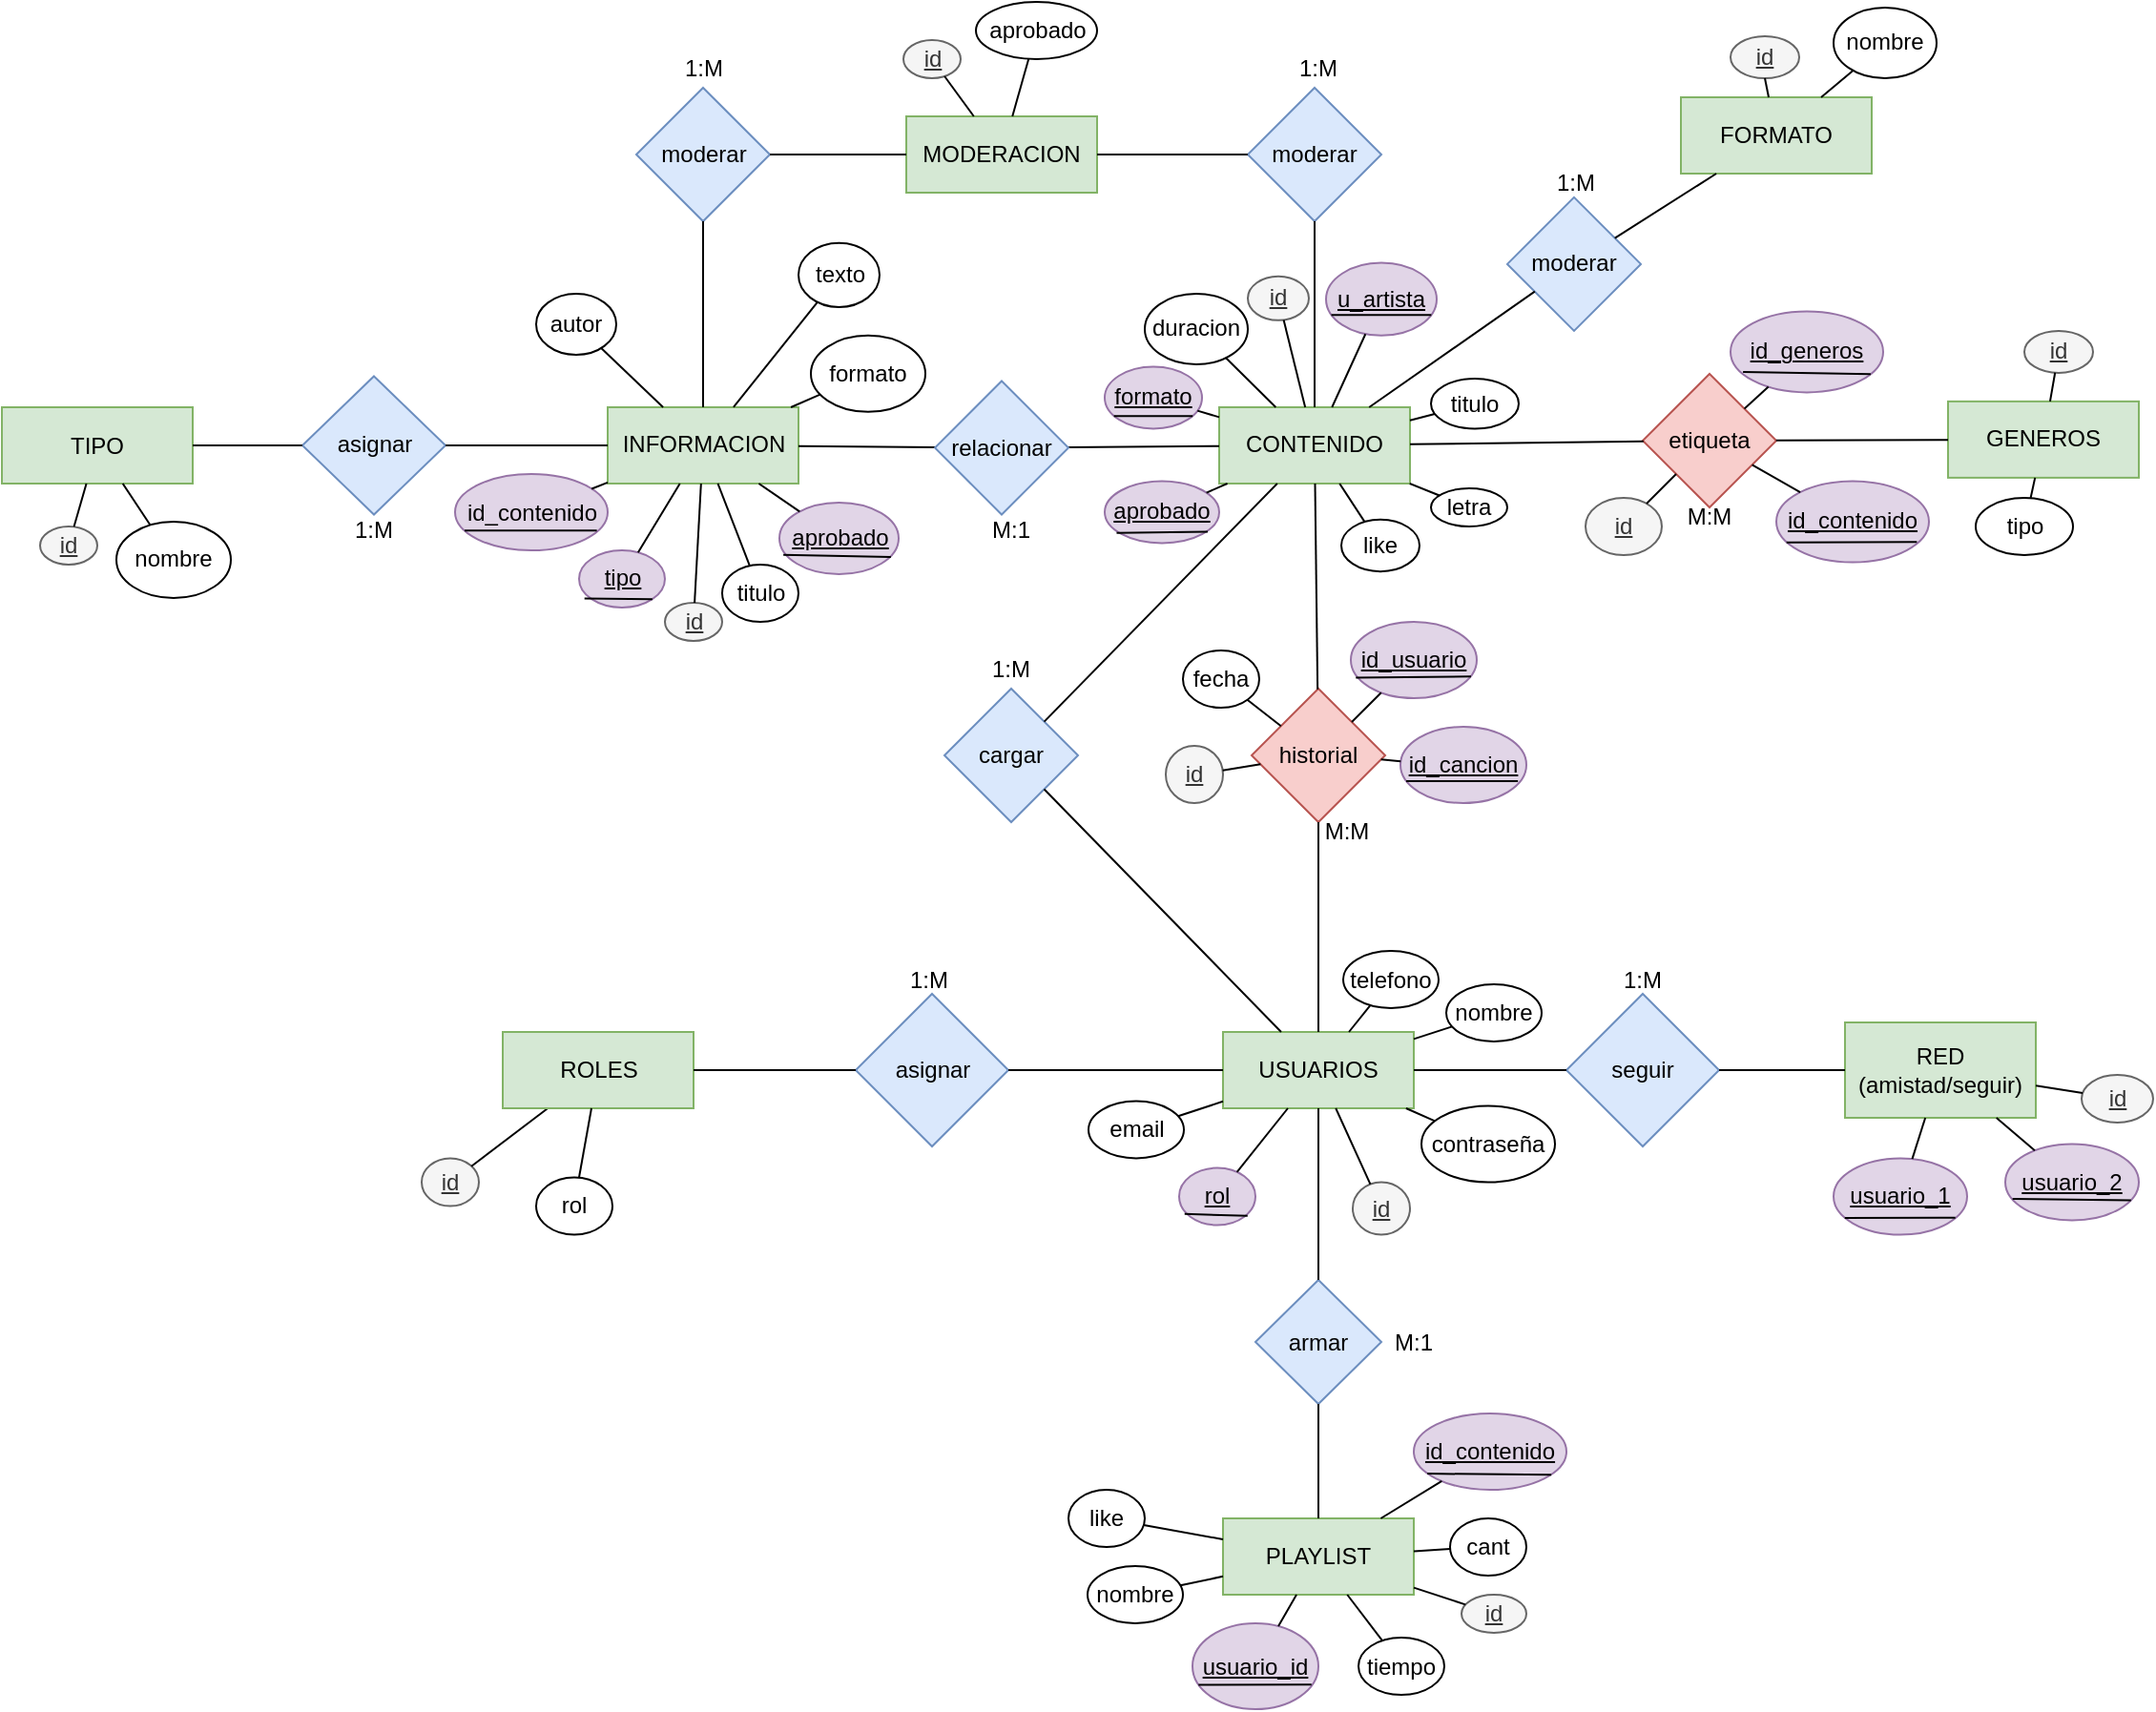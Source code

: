 <mxfile version="24.4.4" type="google">
  <diagram name="Página-1" id="hSJqJVK6OpOvuAeXZhmY">
    <mxGraphModel grid="1" page="1" gridSize="10" guides="1" tooltips="1" connect="1" arrows="1" fold="1" pageScale="1" pageWidth="827" pageHeight="1169" math="0" shadow="0">
      <root>
        <mxCell id="0" />
        <mxCell id="1" parent="0" />
        <mxCell id="9e5UFeLO7dfUDB4W6Dz3-1" value="USUARIOS" style="rounded=0;whiteSpace=wrap;html=1;fillColor=#d5e8d4;strokeColor=#82b366;" vertex="1" parent="1">
          <mxGeometry x="320" y="460" width="100" height="40" as="geometry" />
        </mxCell>
        <mxCell id="9e5UFeLO7dfUDB4W6Dz3-4" value="CONTENIDO" style="rounded=0;whiteSpace=wrap;html=1;fillColor=#d5e8d4;strokeColor=#82b366;" vertex="1" parent="1">
          <mxGeometry x="318" y="132.49" width="100" height="40" as="geometry" />
        </mxCell>
        <mxCell id="9e5UFeLO7dfUDB4W6Dz3-6" value="GENEROS" style="rounded=0;whiteSpace=wrap;html=1;fillColor=#d5e8d4;strokeColor=#82b366;" vertex="1" parent="1">
          <mxGeometry x="700" y="129.44" width="100" height="40" as="geometry" />
        </mxCell>
        <mxCell id="9e5UFeLO7dfUDB4W6Dz3-10" value="PLAYLIST" style="rounded=0;whiteSpace=wrap;html=1;fillColor=#d5e8d4;strokeColor=#82b366;" vertex="1" parent="1">
          <mxGeometry x="320" y="715" width="100" height="40" as="geometry" />
        </mxCell>
        <mxCell id="9e5UFeLO7dfUDB4W6Dz3-12" value="nombre" style="ellipse;whiteSpace=wrap;html=1;" vertex="1" parent="1">
          <mxGeometry x="437" y="435" width="50" height="30" as="geometry" />
        </mxCell>
        <mxCell id="9e5UFeLO7dfUDB4W6Dz3-13" value="&lt;u&gt;id&lt;/u&gt;" style="ellipse;whiteSpace=wrap;html=1;fillColor=#f5f5f5;strokeColor=#666666;fontColor=#333333;" vertex="1" parent="1">
          <mxGeometry x="388" y="538.75" width="30" height="27.5" as="geometry" />
        </mxCell>
        <mxCell id="9e5UFeLO7dfUDB4W6Dz3-14" value="email" style="ellipse;whiteSpace=wrap;html=1;" vertex="1" parent="1">
          <mxGeometry x="249.5" y="496.25" width="50" height="30" as="geometry" />
        </mxCell>
        <mxCell id="9e5UFeLO7dfUDB4W6Dz3-16" value="telefono" style="ellipse;whiteSpace=wrap;html=1;" vertex="1" parent="1">
          <mxGeometry x="383" y="417.5" width="50" height="30" as="geometry" />
        </mxCell>
        <mxCell id="9e5UFeLO7dfUDB4W6Dz3-17" value="RED&lt;div&gt;(amistad/seguir)&lt;/div&gt;" style="rounded=0;whiteSpace=wrap;html=1;fillColor=#d5e8d4;strokeColor=#82b366;" vertex="1" parent="1">
          <mxGeometry x="646" y="455" width="100" height="50" as="geometry" />
        </mxCell>
        <mxCell id="9e5UFeLO7dfUDB4W6Dz3-18" value="&lt;u&gt;usuario_1&lt;/u&gt;" style="ellipse;whiteSpace=wrap;html=1;fillColor=#e1d5e7;strokeColor=#9673a6;" vertex="1" parent="1">
          <mxGeometry x="640" y="526.25" width="70" height="40" as="geometry" />
        </mxCell>
        <mxCell id="9e5UFeLO7dfUDB4W6Dz3-19" value="&lt;u&gt;usuario_2&lt;/u&gt;" style="ellipse;whiteSpace=wrap;html=1;fillColor=#e1d5e7;strokeColor=#9673a6;" vertex="1" parent="1">
          <mxGeometry x="730" y="518.75" width="70" height="40" as="geometry" />
        </mxCell>
        <mxCell id="9e5UFeLO7dfUDB4W6Dz3-20" value="&lt;u&gt;id&lt;/u&gt;" style="ellipse;whiteSpace=wrap;html=1;fillColor=#f5f5f5;strokeColor=#666666;fontColor=#333333;" vertex="1" parent="1">
          <mxGeometry x="770" y="482.5" width="37.5" height="25" as="geometry" />
        </mxCell>
        <mxCell id="9e5UFeLO7dfUDB4W6Dz3-21" value="" style="endArrow=none;html=1;rounded=0;exitX=0.084;exitY=0.782;exitDx=0;exitDy=0;exitPerimeter=0;entryX=0.912;entryY=0.778;entryDx=0;entryDy=0;entryPerimeter=0;" edge="1" parent="1" source="9e5UFeLO7dfUDB4W6Dz3-18" target="9e5UFeLO7dfUDB4W6Dz3-18">
          <mxGeometry width="50" height="50" relative="1" as="geometry">
            <mxPoint x="520" y="505" as="sourcePoint" />
            <mxPoint x="570" y="455" as="targetPoint" />
          </mxGeometry>
        </mxCell>
        <mxCell id="9e5UFeLO7dfUDB4W6Dz3-22" value="" style="endArrow=none;html=1;rounded=0;exitX=0.055;exitY=0.72;exitDx=0;exitDy=0;exitPerimeter=0;entryX=0.941;entryY=0.739;entryDx=0;entryDy=0;entryPerimeter=0;" edge="1" parent="1" source="9e5UFeLO7dfUDB4W6Dz3-19" target="9e5UFeLO7dfUDB4W6Dz3-19">
          <mxGeometry width="50" height="50" relative="1" as="geometry">
            <mxPoint x="644.5" y="589.71" as="sourcePoint" />
            <mxPoint x="705.5" y="589.71" as="targetPoint" />
          </mxGeometry>
        </mxCell>
        <mxCell id="9e5UFeLO7dfUDB4W6Dz3-23" value="contraseña" style="ellipse;whiteSpace=wrap;html=1;" vertex="1" parent="1">
          <mxGeometry x="424" y="498.75" width="70" height="40" as="geometry" />
        </mxCell>
        <mxCell id="9e5UFeLO7dfUDB4W6Dz3-26" value="&lt;u&gt;id&lt;/u&gt;" style="ellipse;whiteSpace=wrap;html=1;fillColor=#f5f5f5;fontColor=#333333;strokeColor=#666666;" vertex="1" parent="1">
          <mxGeometry x="-100" y="526.25" width="30" height="25" as="geometry" />
        </mxCell>
        <mxCell id="9e5UFeLO7dfUDB4W6Dz3-27" value="titulo" style="ellipse;whiteSpace=wrap;html=1;" vertex="1" parent="1">
          <mxGeometry x="429" y="117.49" width="46" height="26.25" as="geometry" />
        </mxCell>
        <mxCell id="9e5UFeLO7dfUDB4W6Dz3-28" value="&lt;u&gt;u_artista&lt;/u&gt;" style="ellipse;whiteSpace=wrap;html=1;fillColor=#e1d5e7;strokeColor=#9673a6;" vertex="1" parent="1">
          <mxGeometry x="374" y="56.81" width="58" height="38.12" as="geometry" />
        </mxCell>
        <mxCell id="9e5UFeLO7dfUDB4W6Dz3-29" value="duracion" style="ellipse;whiteSpace=wrap;html=1;" vertex="1" parent="1">
          <mxGeometry x="279" y="72.99" width="54" height="37.01" as="geometry" />
        </mxCell>
        <mxCell id="9e5UFeLO7dfUDB4W6Dz3-30" value="like" style="ellipse;whiteSpace=wrap;html=1;" vertex="1" parent="1">
          <mxGeometry x="382" y="191.4" width="41" height="27.18" as="geometry" />
        </mxCell>
        <mxCell id="9e5UFeLO7dfUDB4W6Dz3-31" value="" style="endArrow=none;html=1;rounded=0;exitX=0.048;exitY=0.718;exitDx=0;exitDy=0;exitPerimeter=0;entryX=0.951;entryY=0.718;entryDx=0;entryDy=0;entryPerimeter=0;" edge="1" parent="1" source="9e5UFeLO7dfUDB4W6Dz3-28" target="9e5UFeLO7dfUDB4W6Dz3-28">
          <mxGeometry width="50" height="50" relative="1" as="geometry">
            <mxPoint x="334" y="223.74" as="sourcePoint" />
            <mxPoint x="424" y="99.74" as="targetPoint" />
          </mxGeometry>
        </mxCell>
        <mxCell id="9e5UFeLO7dfUDB4W6Dz3-32" value="&lt;u&gt;formato&lt;/u&gt;" style="ellipse;whiteSpace=wrap;html=1;fillColor=#e1d5e7;strokeColor=#9673a6;" vertex="1" parent="1">
          <mxGeometry x="258" y="111.23" width="51" height="32.51" as="geometry" />
        </mxCell>
        <mxCell id="9e5UFeLO7dfUDB4W6Dz3-35" value="tipo" style="ellipse;whiteSpace=wrap;html=1;" vertex="1" parent="1">
          <mxGeometry x="714.5" y="180" width="51" height="30" as="geometry" />
        </mxCell>
        <mxCell id="9e5UFeLO7dfUDB4W6Dz3-36" value="nombre" style="ellipse;whiteSpace=wrap;html=1;" vertex="1" parent="1">
          <mxGeometry x="249" y="740" width="50" height="30" as="geometry" />
        </mxCell>
        <mxCell id="9e5UFeLO7dfUDB4W6Dz3-37" value="&lt;u&gt;usuario_id&lt;/u&gt;" style="ellipse;whiteSpace=wrap;html=1;fillColor=#e1d5e7;strokeColor=#9673a6;" vertex="1" parent="1">
          <mxGeometry x="304" y="770" width="66" height="45" as="geometry" />
        </mxCell>
        <mxCell id="9e5UFeLO7dfUDB4W6Dz3-38" value="cant" style="ellipse;whiteSpace=wrap;html=1;" vertex="1" parent="1">
          <mxGeometry x="439" y="715" width="40" height="30" as="geometry" />
        </mxCell>
        <mxCell id="9e5UFeLO7dfUDB4W6Dz3-39" value="tiempo" style="ellipse;whiteSpace=wrap;html=1;" vertex="1" parent="1">
          <mxGeometry x="391" y="777.5" width="45" height="30" as="geometry" />
        </mxCell>
        <mxCell id="9e5UFeLO7dfUDB4W6Dz3-41" value="" style="endArrow=none;html=1;rounded=0;entryX=0.048;entryY=0.717;entryDx=0;entryDy=0;entryPerimeter=0;exitX=0.945;exitY=0.713;exitDx=0;exitDy=0;exitPerimeter=0;" edge="1" parent="1" source="9e5UFeLO7dfUDB4W6Dz3-37" target="9e5UFeLO7dfUDB4W6Dz3-37">
          <mxGeometry width="50" height="50" relative="1" as="geometry">
            <mxPoint x="262" y="750" as="sourcePoint" />
            <mxPoint x="312" y="700" as="targetPoint" />
          </mxGeometry>
        </mxCell>
        <mxCell id="9e5UFeLO7dfUDB4W6Dz3-43" value="letra" style="ellipse;whiteSpace=wrap;html=1;" vertex="1" parent="1">
          <mxGeometry x="429" y="174.99" width="40" height="20" as="geometry" />
        </mxCell>
        <mxCell id="9e5UFeLO7dfUDB4W6Dz3-44" value="INFORMACION" style="rounded=0;whiteSpace=wrap;html=1;fillColor=#d5e8d4;strokeColor=#82b366;" vertex="1" parent="1">
          <mxGeometry x="-2.5" y="132.49" width="100" height="40" as="geometry" />
        </mxCell>
        <mxCell id="9e5UFeLO7dfUDB4W6Dz3-45" value="&lt;u&gt;tipo&lt;/u&gt;" style="ellipse;whiteSpace=wrap;html=1;fillColor=#e1d5e7;strokeColor=#9673a6;" vertex="1" parent="1">
          <mxGeometry x="-17.5" y="207.49" width="45" height="30" as="geometry" />
        </mxCell>
        <mxCell id="9e5UFeLO7dfUDB4W6Dz3-46" value="&lt;u&gt;id&lt;/u&gt;" style="ellipse;whiteSpace=wrap;html=1;fillColor=#f5f5f5;strokeColor=#666666;fontColor=#333333;" vertex="1" parent="1">
          <mxGeometry x="27.5" y="235" width="30" height="20" as="geometry" />
        </mxCell>
        <mxCell id="9e5UFeLO7dfUDB4W6Dz3-47" value="titulo" style="ellipse;whiteSpace=wrap;html=1;" vertex="1" parent="1">
          <mxGeometry x="57.5" y="215" width="40" height="30" as="geometry" />
        </mxCell>
        <mxCell id="9e5UFeLO7dfUDB4W6Dz3-48" value="&lt;u&gt;id&lt;/u&gt;" style="ellipse;whiteSpace=wrap;html=1;fillColor=#f5f5f5;strokeColor=#666666;fontColor=#333333;" vertex="1" parent="1">
          <mxGeometry x="445" y="755" width="34" height="20" as="geometry" />
        </mxCell>
        <mxCell id="9e5UFeLO7dfUDB4W6Dz3-51" value="seguir" style="rhombus;whiteSpace=wrap;html=1;fillColor=#dae8fc;strokeColor=#6c8ebf;" vertex="1" parent="1">
          <mxGeometry x="500" y="440" width="80" height="80" as="geometry" />
        </mxCell>
        <mxCell id="KXitPNdeSQq8kKih_BAc-2" value="historial" style="rhombus;whiteSpace=wrap;html=1;fillColor=#f8cecc;strokeColor=#b85450;" vertex="1" parent="1">
          <mxGeometry x="335" y="280" width="70" height="70" as="geometry" />
        </mxCell>
        <mxCell id="KXitPNdeSQq8kKih_BAc-7" value="" style="endArrow=none;html=1;rounded=0;" edge="1" parent="1" source="9e5UFeLO7dfUDB4W6Dz3-1" target="KXitPNdeSQq8kKih_BAc-2">
          <mxGeometry width="50" height="50" relative="1" as="geometry">
            <mxPoint x="160" y="380" as="sourcePoint" />
            <mxPoint x="210" y="330" as="targetPoint" />
          </mxGeometry>
        </mxCell>
        <mxCell id="KXitPNdeSQq8kKih_BAc-8" value="" style="endArrow=none;html=1;rounded=0;" edge="1" parent="1" source="KXitPNdeSQq8kKih_BAc-2" target="9e5UFeLO7dfUDB4W6Dz3-4">
          <mxGeometry width="50" height="50" relative="1" as="geometry">
            <mxPoint x="100" y="350" as="sourcePoint" />
            <mxPoint x="150" y="300" as="targetPoint" />
          </mxGeometry>
        </mxCell>
        <mxCell id="KXitPNdeSQq8kKih_BAc-9" value="" style="endArrow=none;html=1;rounded=0;" edge="1" parent="1" source="9e5UFeLO7dfUDB4W6Dz3-1" target="9e5UFeLO7dfUDB4W6Dz3-51">
          <mxGeometry width="50" height="50" relative="1" as="geometry">
            <mxPoint x="490" y="590" as="sourcePoint" />
            <mxPoint x="540" y="540" as="targetPoint" />
          </mxGeometry>
        </mxCell>
        <mxCell id="KXitPNdeSQq8kKih_BAc-11" value="" style="endArrow=none;html=1;rounded=0;" edge="1" parent="1" source="9e5UFeLO7dfUDB4W6Dz3-51" target="9e5UFeLO7dfUDB4W6Dz3-17">
          <mxGeometry width="50" height="50" relative="1" as="geometry">
            <mxPoint x="440" y="620" as="sourcePoint" />
            <mxPoint x="490" y="570" as="targetPoint" />
          </mxGeometry>
        </mxCell>
        <mxCell id="KXitPNdeSQq8kKih_BAc-12" value="&lt;u&gt;id&lt;/u&gt;" style="ellipse;whiteSpace=wrap;html=1;fillColor=#f5f5f5;fontColor=#333333;strokeColor=#666666;" vertex="1" parent="1">
          <mxGeometry x="290" y="310" width="30" height="30" as="geometry" />
        </mxCell>
        <mxCell id="KXitPNdeSQq8kKih_BAc-13" value="fecha" style="ellipse;whiteSpace=wrap;html=1;" vertex="1" parent="1">
          <mxGeometry x="299" y="260" width="40" height="30" as="geometry" />
        </mxCell>
        <mxCell id="KXitPNdeSQq8kKih_BAc-14" value="&lt;u&gt;id_usuario&lt;/u&gt;" style="ellipse;whiteSpace=wrap;html=1;fillColor=#e1d5e7;strokeColor=#9673a6;" vertex="1" parent="1">
          <mxGeometry x="387" y="245" width="66" height="40" as="geometry" />
        </mxCell>
        <mxCell id="KXitPNdeSQq8kKih_BAc-15" value="&lt;u&gt;id_cancion&lt;/u&gt;" style="ellipse;whiteSpace=wrap;html=1;fillColor=#e1d5e7;strokeColor=#9673a6;" vertex="1" parent="1">
          <mxGeometry x="413" y="300" width="66" height="40" as="geometry" />
        </mxCell>
        <mxCell id="KXitPNdeSQq8kKih_BAc-16" value="M:M" style="text;html=1;align=center;verticalAlign=middle;whiteSpace=wrap;rounded=0;" vertex="1" parent="1">
          <mxGeometry x="370" y="350" width="30" height="10" as="geometry" />
        </mxCell>
        <mxCell id="KXitPNdeSQq8kKih_BAc-18" value="1:M" style="text;html=1;align=center;verticalAlign=middle;whiteSpace=wrap;rounded=0;" vertex="1" parent="1">
          <mxGeometry x="510" y="417.5" width="60" height="30" as="geometry" />
        </mxCell>
        <mxCell id="KXitPNdeSQq8kKih_BAc-19" value="" style="endArrow=none;html=1;rounded=0;exitX=0.046;exitY=0.712;exitDx=0;exitDy=0;exitPerimeter=0;entryX=0.933;entryY=0.712;entryDx=0;entryDy=0;entryPerimeter=0;" edge="1" parent="1" source="KXitPNdeSQq8kKih_BAc-15" target="KXitPNdeSQq8kKih_BAc-15">
          <mxGeometry width="50" height="50" relative="1" as="geometry">
            <mxPoint x="540" y="400" as="sourcePoint" />
            <mxPoint x="590" y="350" as="targetPoint" />
          </mxGeometry>
        </mxCell>
        <mxCell id="KXitPNdeSQq8kKih_BAc-20" value="" style="endArrow=none;html=1;rounded=0;exitX=0.04;exitY=0.73;exitDx=0;exitDy=0;exitPerimeter=0;entryX=0.954;entryY=0.717;entryDx=0;entryDy=0;entryPerimeter=0;" edge="1" parent="1" source="KXitPNdeSQq8kKih_BAc-14" target="KXitPNdeSQq8kKih_BAc-14">
          <mxGeometry width="50" height="50" relative="1" as="geometry">
            <mxPoint x="500" y="340" as="sourcePoint" />
            <mxPoint x="550" y="290" as="targetPoint" />
          </mxGeometry>
        </mxCell>
        <mxCell id="KXitPNdeSQq8kKih_BAc-21" value="cargar" style="rhombus;whiteSpace=wrap;html=1;fillColor=#dae8fc;strokeColor=#6c8ebf;" vertex="1" parent="1">
          <mxGeometry x="174" y="280" width="70" height="70" as="geometry" />
        </mxCell>
        <mxCell id="KXitPNdeSQq8kKih_BAc-22" value="" style="endArrow=none;html=1;rounded=0;" edge="1" parent="1" source="KXitPNdeSQq8kKih_BAc-21" target="9e5UFeLO7dfUDB4W6Dz3-4">
          <mxGeometry width="50" height="50" relative="1" as="geometry">
            <mxPoint x="140" y="310" as="sourcePoint" />
            <mxPoint x="190" y="260" as="targetPoint" />
          </mxGeometry>
        </mxCell>
        <mxCell id="KXitPNdeSQq8kKih_BAc-23" value="" style="endArrow=none;html=1;rounded=0;" edge="1" parent="1" source="9e5UFeLO7dfUDB4W6Dz3-1" target="KXitPNdeSQq8kKih_BAc-21">
          <mxGeometry width="50" height="50" relative="1" as="geometry">
            <mxPoint x="190" y="450" as="sourcePoint" />
            <mxPoint x="240" y="400" as="targetPoint" />
          </mxGeometry>
        </mxCell>
        <mxCell id="KXitPNdeSQq8kKih_BAc-25" value="1:M" style="text;html=1;align=center;verticalAlign=middle;whiteSpace=wrap;rounded=0;" vertex="1" parent="1">
          <mxGeometry x="179" y="255" width="60" height="30" as="geometry" />
        </mxCell>
        <mxCell id="KXitPNdeSQq8kKih_BAc-26" value="armar" style="rhombus;whiteSpace=wrap;html=1;fillColor=#dae8fc;strokeColor=#6c8ebf;" vertex="1" parent="1">
          <mxGeometry x="337" y="590" width="66" height="65" as="geometry" />
        </mxCell>
        <mxCell id="KXitPNdeSQq8kKih_BAc-27" value="" style="endArrow=none;html=1;rounded=0;" edge="1" parent="1" source="KXitPNdeSQq8kKih_BAc-26" target="9e5UFeLO7dfUDB4W6Dz3-1">
          <mxGeometry width="50" height="50" relative="1" as="geometry">
            <mxPoint x="250" y="640" as="sourcePoint" />
            <mxPoint x="300" y="590" as="targetPoint" />
          </mxGeometry>
        </mxCell>
        <mxCell id="KXitPNdeSQq8kKih_BAc-28" value="" style="endArrow=none;html=1;rounded=0;" edge="1" parent="1" source="9e5UFeLO7dfUDB4W6Dz3-10" target="KXitPNdeSQq8kKih_BAc-26">
          <mxGeometry width="50" height="50" relative="1" as="geometry">
            <mxPoint x="510" y="710" as="sourcePoint" />
            <mxPoint x="560" y="660" as="targetPoint" />
          </mxGeometry>
        </mxCell>
        <mxCell id="KXitPNdeSQq8kKih_BAc-30" value="" style="endArrow=none;html=1;rounded=0;" edge="1" parent="1" target="9e5UFeLO7dfUDB4W6Dz3-44" source="KXitPNdeSQq8kKih_BAc-39">
          <mxGeometry width="50" height="50" relative="1" as="geometry">
            <mxPoint x="130" y="170" as="sourcePoint" />
            <mxPoint x="60" y="214.99" as="targetPoint" />
          </mxGeometry>
        </mxCell>
        <mxCell id="KXitPNdeSQq8kKih_BAc-31" value="" style="endArrow=none;html=1;rounded=0;" edge="1" parent="1" source="9e5UFeLO7dfUDB4W6Dz3-4" target="KXitPNdeSQq8kKih_BAc-39">
          <mxGeometry width="50" height="50" relative="1" as="geometry">
            <mxPoint x="60" y="284.99" as="sourcePoint" />
            <mxPoint x="250" y="180" as="targetPoint" />
          </mxGeometry>
        </mxCell>
        <mxCell id="KXitPNdeSQq8kKih_BAc-32" value="autor" style="ellipse;whiteSpace=wrap;html=1;" vertex="1" parent="1">
          <mxGeometry x="-40" y="72.99" width="42" height="32" as="geometry" />
        </mxCell>
        <mxCell id="KXitPNdeSQq8kKih_BAc-34" value="M:1" style="text;html=1;align=center;verticalAlign=middle;whiteSpace=wrap;rounded=0;" vertex="1" parent="1">
          <mxGeometry x="189" y="187.49" width="40" height="20" as="geometry" />
        </mxCell>
        <mxCell id="KXitPNdeSQq8kKih_BAc-36" value="&lt;u&gt;id&lt;/u&gt;" style="ellipse;whiteSpace=wrap;html=1;fillColor=#f5f5f5;strokeColor=#666666;fontColor=#333333;" vertex="1" parent="1">
          <mxGeometry x="740" y="92.44" width="36" height="22" as="geometry" />
        </mxCell>
        <mxCell id="KXitPNdeSQq8kKih_BAc-39" value="relacionar" style="rhombus;whiteSpace=wrap;html=1;fillColor=#dae8fc;strokeColor=#6c8ebf;" vertex="1" parent="1">
          <mxGeometry x="169" y="118.75" width="70" height="70" as="geometry" />
        </mxCell>
        <mxCell id="KXitPNdeSQq8kKih_BAc-40" value="etiqueta" style="rhombus;whiteSpace=wrap;html=1;fillColor=#f8cecc;strokeColor=#b85450;" vertex="1" parent="1">
          <mxGeometry x="540" y="115" width="70" height="70" as="geometry" />
        </mxCell>
        <mxCell id="KXitPNdeSQq8kKih_BAc-41" value="" style="endArrow=none;html=1;rounded=0;" edge="1" parent="1" source="KXitPNdeSQq8kKih_BAc-40" target="9e5UFeLO7dfUDB4W6Dz3-4">
          <mxGeometry width="50" height="50" relative="1" as="geometry">
            <mxPoint x="400" y="154.99" as="sourcePoint" />
            <mxPoint x="460" y="94.99" as="targetPoint" />
          </mxGeometry>
        </mxCell>
        <mxCell id="KXitPNdeSQq8kKih_BAc-42" value="" style="endArrow=none;html=1;rounded=0;" edge="1" parent="1" source="KXitPNdeSQq8kKih_BAc-40" target="9e5UFeLO7dfUDB4W6Dz3-6">
          <mxGeometry width="50" height="50" relative="1" as="geometry">
            <mxPoint x="630" y="292.5" as="sourcePoint" />
            <mxPoint x="680" y="242.5" as="targetPoint" />
          </mxGeometry>
        </mxCell>
        <mxCell id="KXitPNdeSQq8kKih_BAc-43" value="M:M" style="text;html=1;align=center;verticalAlign=middle;whiteSpace=wrap;rounded=0;" vertex="1" parent="1">
          <mxGeometry x="550" y="180" width="50" height="20" as="geometry" />
        </mxCell>
        <mxCell id="KXitPNdeSQq8kKih_BAc-44" value="&lt;u&gt;id&lt;/u&gt;" style="ellipse;whiteSpace=wrap;html=1;fillColor=#f5f5f5;strokeColor=#666666;fontColor=#333333;" vertex="1" parent="1">
          <mxGeometry x="510" y="180" width="40" height="30" as="geometry" />
        </mxCell>
        <mxCell id="KXitPNdeSQq8kKih_BAc-45" value="&lt;u&gt;id&lt;/u&gt;" style="ellipse;whiteSpace=wrap;html=1;fillColor=#f5f5f5;strokeColor=#666666;fontColor=#333333;" vertex="1" parent="1">
          <mxGeometry x="333" y="63.86" width="32" height="23.07" as="geometry" />
        </mxCell>
        <mxCell id="KXitPNdeSQq8kKih_BAc-46" value="&lt;u&gt;id_contenido&lt;/u&gt;" style="ellipse;whiteSpace=wrap;html=1;fillColor=#e1d5e7;strokeColor=#9673a6;" vertex="1" parent="1">
          <mxGeometry x="610" y="171.24" width="80" height="42.5" as="geometry" />
        </mxCell>
        <mxCell id="KXitPNdeSQq8kKih_BAc-47" value="&lt;u&gt;id_generos&lt;/u&gt;" style="ellipse;whiteSpace=wrap;html=1;fillColor=#e1d5e7;strokeColor=#9673a6;" vertex="1" parent="1">
          <mxGeometry x="586" y="82.19" width="80" height="42.5" as="geometry" />
        </mxCell>
        <mxCell id="KXitPNdeSQq8kKih_BAc-50" value="M:1" style="text;html=1;align=center;verticalAlign=middle;whiteSpace=wrap;rounded=0;" vertex="1" parent="1">
          <mxGeometry x="395" y="612.5" width="50" height="20" as="geometry" />
        </mxCell>
        <mxCell id="KXitPNdeSQq8kKih_BAc-51" value="like" style="ellipse;whiteSpace=wrap;html=1;" vertex="1" parent="1">
          <mxGeometry x="239" y="700" width="40" height="30" as="geometry" />
        </mxCell>
        <mxCell id="KXitPNdeSQq8kKih_BAc-52" value="" style="endArrow=none;html=1;rounded=0;exitX=0.067;exitY=0.757;exitDx=0;exitDy=0;exitPerimeter=0;entryX=0.921;entryY=0.75;entryDx=0;entryDy=0;entryPerimeter=0;" edge="1" parent="1" source="KXitPNdeSQq8kKih_BAc-46" target="KXitPNdeSQq8kKih_BAc-46">
          <mxGeometry width="50" height="50" relative="1" as="geometry">
            <mxPoint x="620" y="317.51" as="sourcePoint" />
            <mxPoint x="670" y="267.51" as="targetPoint" />
          </mxGeometry>
        </mxCell>
        <mxCell id="KXitPNdeSQq8kKih_BAc-53" value="" style="endArrow=none;html=1;rounded=0;" edge="1" parent="1" source="9e5UFeLO7dfUDB4W6Dz3-1" target="9e5UFeLO7dfUDB4W6Dz3-12">
          <mxGeometry width="50" height="50" relative="1" as="geometry">
            <mxPoint x="219" y="602.5" as="sourcePoint" />
            <mxPoint x="269" y="552.5" as="targetPoint" />
          </mxGeometry>
        </mxCell>
        <mxCell id="KXitPNdeSQq8kKih_BAc-54" value="" style="endArrow=none;html=1;rounded=0;" edge="1" parent="1" source="9e5UFeLO7dfUDB4W6Dz3-16" target="9e5UFeLO7dfUDB4W6Dz3-1">
          <mxGeometry width="50" height="50" relative="1" as="geometry">
            <mxPoint x="229" y="612.5" as="sourcePoint" />
            <mxPoint x="279" y="562.5" as="targetPoint" />
          </mxGeometry>
        </mxCell>
        <mxCell id="KXitPNdeSQq8kKih_BAc-55" value="" style="endArrow=none;html=1;rounded=0;" edge="1" parent="1" source="9e5UFeLO7dfUDB4W6Dz3-36" target="9e5UFeLO7dfUDB4W6Dz3-10">
          <mxGeometry width="50" height="50" relative="1" as="geometry">
            <mxPoint x="174" y="827.5" as="sourcePoint" />
            <mxPoint x="224" y="777.5" as="targetPoint" />
          </mxGeometry>
        </mxCell>
        <mxCell id="KXitPNdeSQq8kKih_BAc-56" value="" style="endArrow=none;html=1;rounded=0;" edge="1" parent="1" source="9e5UFeLO7dfUDB4W6Dz3-10" target="KXitPNdeSQq8kKih_BAc-51">
          <mxGeometry width="50" height="50" relative="1" as="geometry">
            <mxPoint x="194" y="850" as="sourcePoint" />
            <mxPoint x="244" y="800" as="targetPoint" />
          </mxGeometry>
        </mxCell>
        <mxCell id="KXitPNdeSQq8kKih_BAc-57" value="" style="endArrow=none;html=1;rounded=0;" edge="1" parent="1" source="9e5UFeLO7dfUDB4W6Dz3-38" target="9e5UFeLO7dfUDB4W6Dz3-10">
          <mxGeometry width="50" height="50" relative="1" as="geometry">
            <mxPoint x="144" y="805" as="sourcePoint" />
            <mxPoint x="350" y="740" as="targetPoint" />
          </mxGeometry>
        </mxCell>
        <mxCell id="KXitPNdeSQq8kKih_BAc-58" value="" style="endArrow=none;html=1;rounded=0;" edge="1" parent="1" source="9e5UFeLO7dfUDB4W6Dz3-48" target="9e5UFeLO7dfUDB4W6Dz3-10">
          <mxGeometry width="50" height="50" relative="1" as="geometry">
            <mxPoint x="119" y="805" as="sourcePoint" />
            <mxPoint x="169" y="755" as="targetPoint" />
          </mxGeometry>
        </mxCell>
        <mxCell id="KXitPNdeSQq8kKih_BAc-59" value="" style="endArrow=none;html=1;rounded=0;" edge="1" parent="1" source="9e5UFeLO7dfUDB4W6Dz3-39" target="9e5UFeLO7dfUDB4W6Dz3-10">
          <mxGeometry width="50" height="50" relative="1" as="geometry">
            <mxPoint x="194" y="840" as="sourcePoint" />
            <mxPoint x="244" y="790" as="targetPoint" />
          </mxGeometry>
        </mxCell>
        <mxCell id="KXitPNdeSQq8kKih_BAc-60" value="" style="endArrow=none;html=1;rounded=0;" edge="1" parent="1" source="9e5UFeLO7dfUDB4W6Dz3-37" target="9e5UFeLO7dfUDB4W6Dz3-10">
          <mxGeometry width="50" height="50" relative="1" as="geometry">
            <mxPoint x="174" y="827.5" as="sourcePoint" />
            <mxPoint x="224" y="777.5" as="targetPoint" />
          </mxGeometry>
        </mxCell>
        <mxCell id="KXitPNdeSQq8kKih_BAc-61" value="" style="endArrow=none;html=1;rounded=0;" edge="1" parent="1" source="9e5UFeLO7dfUDB4W6Dz3-1" target="9e5UFeLO7dfUDB4W6Dz3-14">
          <mxGeometry width="50" height="50" relative="1" as="geometry">
            <mxPoint x="202" y="592.5" as="sourcePoint" />
            <mxPoint x="252" y="542.5" as="targetPoint" />
          </mxGeometry>
        </mxCell>
        <mxCell id="KXitPNdeSQq8kKih_BAc-62" value="" style="endArrow=none;html=1;rounded=0;" edge="1" parent="1" source="9e5UFeLO7dfUDB4W6Dz3-23" target="9e5UFeLO7dfUDB4W6Dz3-1">
          <mxGeometry width="50" height="50" relative="1" as="geometry">
            <mxPoint x="445" y="608.75" as="sourcePoint" />
            <mxPoint x="495" y="558.75" as="targetPoint" />
          </mxGeometry>
        </mxCell>
        <mxCell id="KXitPNdeSQq8kKih_BAc-63" value="" style="endArrow=none;html=1;rounded=0;" edge="1" parent="1" source="9e5UFeLO7dfUDB4W6Dz3-1" target="9e5UFeLO7dfUDB4W6Dz3-13">
          <mxGeometry width="50" height="50" relative="1" as="geometry">
            <mxPoint x="212" y="602.5" as="sourcePoint" />
            <mxPoint x="262" y="552.5" as="targetPoint" />
          </mxGeometry>
        </mxCell>
        <mxCell id="KXitPNdeSQq8kKih_BAc-64" value="" style="endArrow=none;html=1;rounded=0;" edge="1" parent="1" source="9e5UFeLO7dfUDB4W6Dz3-26" target="EkT5r_De4STYr8ik1eJg-1">
          <mxGeometry width="50" height="50" relative="1" as="geometry">
            <mxPoint x="222" y="612.5" as="sourcePoint" />
            <mxPoint x="272" y="562.5" as="targetPoint" />
          </mxGeometry>
        </mxCell>
        <mxCell id="KXitPNdeSQq8kKih_BAc-65" value="" style="endArrow=none;html=1;rounded=0;" edge="1" parent="1" source="KXitPNdeSQq8kKih_BAc-15" target="KXitPNdeSQq8kKih_BAc-2">
          <mxGeometry width="50" height="50" relative="1" as="geometry">
            <mxPoint x="445" y="400" as="sourcePoint" />
            <mxPoint x="495" y="350" as="targetPoint" />
          </mxGeometry>
        </mxCell>
        <mxCell id="KXitPNdeSQq8kKih_BAc-66" value="" style="endArrow=none;html=1;rounded=0;" edge="1" parent="1" source="KXitPNdeSQq8kKih_BAc-12" target="KXitPNdeSQq8kKih_BAc-2">
          <mxGeometry width="50" height="50" relative="1" as="geometry">
            <mxPoint x="314.776" y="350.003" as="sourcePoint" />
            <mxPoint x="500" y="382.42" as="targetPoint" />
          </mxGeometry>
        </mxCell>
        <mxCell id="KXitPNdeSQq8kKih_BAc-67" value="" style="endArrow=none;html=1;rounded=0;" edge="1" parent="1" source="KXitPNdeSQq8kKih_BAc-14" target="KXitPNdeSQq8kKih_BAc-2">
          <mxGeometry width="50" height="50" relative="1" as="geometry">
            <mxPoint x="455" y="410" as="sourcePoint" />
            <mxPoint x="505" y="360" as="targetPoint" />
          </mxGeometry>
        </mxCell>
        <mxCell id="KXitPNdeSQq8kKih_BAc-68" value="" style="endArrow=none;html=1;rounded=0;" edge="1" parent="1" source="KXitPNdeSQq8kKih_BAc-13" target="KXitPNdeSQq8kKih_BAc-2">
          <mxGeometry width="50" height="50" relative="1" as="geometry">
            <mxPoint x="465" y="420" as="sourcePoint" />
            <mxPoint x="515" y="370" as="targetPoint" />
          </mxGeometry>
        </mxCell>
        <mxCell id="KXitPNdeSQq8kKih_BAc-69" value="" style="endArrow=none;html=1;rounded=0;" edge="1" parent="1" source="9e5UFeLO7dfUDB4W6Dz3-6" target="9e5UFeLO7dfUDB4W6Dz3-35">
          <mxGeometry width="50" height="50" relative="1" as="geometry">
            <mxPoint x="670" y="307.51" as="sourcePoint" />
            <mxPoint x="720" y="257.51" as="targetPoint" />
          </mxGeometry>
        </mxCell>
        <mxCell id="KXitPNdeSQq8kKih_BAc-70" value="" style="endArrow=none;html=1;rounded=0;" edge="1" parent="1" source="9e5UFeLO7dfUDB4W6Dz3-6" target="KXitPNdeSQq8kKih_BAc-36">
          <mxGeometry width="50" height="50" relative="1" as="geometry">
            <mxPoint x="710" y="317.51" as="sourcePoint" />
            <mxPoint x="760" y="267.51" as="targetPoint" />
          </mxGeometry>
        </mxCell>
        <mxCell id="KXitPNdeSQq8kKih_BAc-71" value="" style="endArrow=none;html=1;rounded=0;" edge="1" parent="1" source="KXitPNdeSQq8kKih_BAc-46" target="KXitPNdeSQq8kKih_BAc-40">
          <mxGeometry width="50" height="50" relative="1" as="geometry">
            <mxPoint x="600" y="327.51" as="sourcePoint" />
            <mxPoint x="650" y="277.51" as="targetPoint" />
          </mxGeometry>
        </mxCell>
        <mxCell id="KXitPNdeSQq8kKih_BAc-72" value="" style="endArrow=none;html=1;rounded=0;" edge="1" parent="1" source="KXitPNdeSQq8kKih_BAc-40" target="KXitPNdeSQq8kKih_BAc-47">
          <mxGeometry width="50" height="50" relative="1" as="geometry">
            <mxPoint x="630" y="287.51" as="sourcePoint" />
            <mxPoint x="680" y="237.51" as="targetPoint" />
          </mxGeometry>
        </mxCell>
        <mxCell id="KXitPNdeSQq8kKih_BAc-73" value="" style="endArrow=none;html=1;rounded=0;" edge="1" parent="1" source="KXitPNdeSQq8kKih_BAc-40" target="KXitPNdeSQq8kKih_BAc-44">
          <mxGeometry width="50" height="50" relative="1" as="geometry">
            <mxPoint x="500" y="127.51" as="sourcePoint" />
            <mxPoint x="550" y="77.51" as="targetPoint" />
          </mxGeometry>
        </mxCell>
        <mxCell id="KXitPNdeSQq8kKih_BAc-75" value="" style="endArrow=none;html=1;rounded=0;" edge="1" parent="1" source="9e5UFeLO7dfUDB4W6Dz3-29" target="9e5UFeLO7dfUDB4W6Dz3-4">
          <mxGeometry width="50" height="50" relative="1" as="geometry">
            <mxPoint x="270" y="110" as="sourcePoint" />
            <mxPoint x="320" y="60" as="targetPoint" />
          </mxGeometry>
        </mxCell>
        <mxCell id="KXitPNdeSQq8kKih_BAc-77" value="" style="endArrow=none;html=1;rounded=0;" edge="1" parent="1" source="9e5UFeLO7dfUDB4W6Dz3-4" target="9e5UFeLO7dfUDB4W6Dz3-32">
          <mxGeometry width="50" height="50" relative="1" as="geometry">
            <mxPoint x="220" y="250" as="sourcePoint" />
            <mxPoint x="270" y="200" as="targetPoint" />
          </mxGeometry>
        </mxCell>
        <mxCell id="KXitPNdeSQq8kKih_BAc-78" value="" style="endArrow=none;html=1;rounded=0;" edge="1" parent="1" source="9e5UFeLO7dfUDB4W6Dz3-4" target="KXitPNdeSQq8kKih_BAc-45">
          <mxGeometry width="50" height="50" relative="1" as="geometry">
            <mxPoint x="180" y="270" as="sourcePoint" />
            <mxPoint x="230" y="220" as="targetPoint" />
          </mxGeometry>
        </mxCell>
        <mxCell id="KXitPNdeSQq8kKih_BAc-79" value="" style="endArrow=none;html=1;rounded=0;" edge="1" parent="1" source="9e5UFeLO7dfUDB4W6Dz3-4" target="9e5UFeLO7dfUDB4W6Dz3-28">
          <mxGeometry width="50" height="50" relative="1" as="geometry">
            <mxPoint x="210" y="250" as="sourcePoint" />
            <mxPoint x="260" y="200" as="targetPoint" />
          </mxGeometry>
        </mxCell>
        <mxCell id="KXitPNdeSQq8kKih_BAc-80" value="" style="endArrow=none;html=1;rounded=0;" edge="1" parent="1" source="9e5UFeLO7dfUDB4W6Dz3-4" target="9e5UFeLO7dfUDB4W6Dz3-27">
          <mxGeometry width="50" height="50" relative="1" as="geometry">
            <mxPoint x="260" y="250" as="sourcePoint" />
            <mxPoint x="310" y="200" as="targetPoint" />
          </mxGeometry>
        </mxCell>
        <mxCell id="KXitPNdeSQq8kKih_BAc-82" value="" style="endArrow=none;html=1;rounded=0;" edge="1" parent="1" source="9e5UFeLO7dfUDB4W6Dz3-4" target="9e5UFeLO7dfUDB4W6Dz3-43">
          <mxGeometry width="50" height="50" relative="1" as="geometry">
            <mxPoint x="260" y="240" as="sourcePoint" />
            <mxPoint x="310" y="190" as="targetPoint" />
          </mxGeometry>
        </mxCell>
        <mxCell id="KXitPNdeSQq8kKih_BAc-83" value="" style="endArrow=none;html=1;rounded=0;" edge="1" parent="1" source="9e5UFeLO7dfUDB4W6Dz3-4" target="9e5UFeLO7dfUDB4W6Dz3-30">
          <mxGeometry width="50" height="50" relative="1" as="geometry">
            <mxPoint x="180" y="260" as="sourcePoint" />
            <mxPoint x="230" y="210" as="targetPoint" />
          </mxGeometry>
        </mxCell>
        <mxCell id="KXitPNdeSQq8kKih_BAc-84" value="" style="endArrow=none;html=1;rounded=0;" edge="1" parent="1" source="9e5UFeLO7dfUDB4W6Dz3-44" target="KXitPNdeSQq8kKih_BAc-32">
          <mxGeometry width="50" height="50" relative="1" as="geometry">
            <mxPoint x="-110" y="200" as="sourcePoint" />
            <mxPoint x="-60" y="150" as="targetPoint" />
          </mxGeometry>
        </mxCell>
        <mxCell id="KXitPNdeSQq8kKih_BAc-85" value="" style="endArrow=none;html=1;rounded=0;" edge="1" parent="1" source="9e5UFeLO7dfUDB4W6Dz3-44" target="9e5UFeLO7dfUDB4W6Dz3-45">
          <mxGeometry width="50" height="50" relative="1" as="geometry">
            <mxPoint x="-120" y="240" as="sourcePoint" />
            <mxPoint x="-70" y="190" as="targetPoint" />
          </mxGeometry>
        </mxCell>
        <mxCell id="KXitPNdeSQq8kKih_BAc-86" value="" style="endArrow=none;html=1;rounded=0;" edge="1" parent="1" source="9e5UFeLO7dfUDB4W6Dz3-44" target="9e5UFeLO7dfUDB4W6Dz3-46">
          <mxGeometry width="50" height="50" relative="1" as="geometry">
            <mxPoint x="-150" y="250" as="sourcePoint" />
            <mxPoint x="-100" y="200" as="targetPoint" />
          </mxGeometry>
        </mxCell>
        <mxCell id="KXitPNdeSQq8kKih_BAc-87" value="" style="endArrow=none;html=1;rounded=0;" edge="1" parent="1" source="9e5UFeLO7dfUDB4W6Dz3-44" target="9e5UFeLO7dfUDB4W6Dz3-47">
          <mxGeometry width="50" height="50" relative="1" as="geometry">
            <mxPoint x="-160" y="270" as="sourcePoint" />
            <mxPoint x="-110" y="220" as="targetPoint" />
          </mxGeometry>
        </mxCell>
        <mxCell id="KXitPNdeSQq8kKih_BAc-88" value="" style="endArrow=none;html=1;rounded=0;" edge="1" parent="1" source="9e5UFeLO7dfUDB4W6Dz3-18" target="9e5UFeLO7dfUDB4W6Dz3-17">
          <mxGeometry width="50" height="50" relative="1" as="geometry">
            <mxPoint x="620" y="580" as="sourcePoint" />
            <mxPoint x="670" y="530" as="targetPoint" />
          </mxGeometry>
        </mxCell>
        <mxCell id="KXitPNdeSQq8kKih_BAc-89" value="" style="endArrow=none;html=1;rounded=0;" edge="1" parent="1" source="9e5UFeLO7dfUDB4W6Dz3-19" target="9e5UFeLO7dfUDB4W6Dz3-17">
          <mxGeometry width="50" height="50" relative="1" as="geometry">
            <mxPoint x="700" y="630" as="sourcePoint" />
            <mxPoint x="750" y="580" as="targetPoint" />
          </mxGeometry>
        </mxCell>
        <mxCell id="KXitPNdeSQq8kKih_BAc-90" value="" style="endArrow=none;html=1;rounded=0;" edge="1" parent="1" source="9e5UFeLO7dfUDB4W6Dz3-17" target="9e5UFeLO7dfUDB4W6Dz3-20">
          <mxGeometry width="50" height="50" relative="1" as="geometry">
            <mxPoint x="700" y="630" as="sourcePoint" />
            <mxPoint x="750" y="580" as="targetPoint" />
          </mxGeometry>
        </mxCell>
        <mxCell id="KXitPNdeSQq8kKih_BAc-91" value="id_contenido" style="ellipse;whiteSpace=wrap;html=1;fillColor=#e1d5e7;strokeColor=#9673a6;" vertex="1" parent="1">
          <mxGeometry x="-82.5" y="167.49" width="80" height="40.02" as="geometry" />
        </mxCell>
        <mxCell id="KXitPNdeSQq8kKih_BAc-92" value="" style="endArrow=none;html=1;rounded=0;exitX=0.063;exitY=0.742;exitDx=0;exitDy=0;exitPerimeter=0;entryX=0.929;entryY=0.742;entryDx=0;entryDy=0;entryPerimeter=0;" edge="1" parent="1" source="KXitPNdeSQq8kKih_BAc-91" target="KXitPNdeSQq8kKih_BAc-91">
          <mxGeometry width="50" height="50" relative="1" as="geometry">
            <mxPoint x="130" y="110" as="sourcePoint" />
            <mxPoint x="180" y="60" as="targetPoint" />
          </mxGeometry>
        </mxCell>
        <mxCell id="KXitPNdeSQq8kKih_BAc-93" value="" style="endArrow=none;html=1;rounded=0;" edge="1" parent="1" source="KXitPNdeSQq8kKih_BAc-91" target="9e5UFeLO7dfUDB4W6Dz3-44">
          <mxGeometry width="50" height="50" relative="1" as="geometry">
            <mxPoint x="130" y="110" as="sourcePoint" />
            <mxPoint x="180" y="60" as="targetPoint" />
          </mxGeometry>
        </mxCell>
        <mxCell id="rpavTBoCxep22fMOwWRB-1" value="&lt;u&gt;id_contenido&lt;/u&gt;" style="ellipse;whiteSpace=wrap;html=1;fillColor=#e1d5e7;strokeColor=#9673a6;" vertex="1" parent="1">
          <mxGeometry x="420" y="660" width="80" height="40" as="geometry" />
        </mxCell>
        <mxCell id="2oU8BLo5mLgfww2ZFK9u-1" value="" style="endArrow=none;html=1;rounded=0;exitX=0.088;exitY=0.789;exitDx=0;exitDy=0;exitPerimeter=0;entryX=0.901;entryY=0.803;entryDx=0;entryDy=0;entryPerimeter=0;" edge="1" parent="1" source="rpavTBoCxep22fMOwWRB-1" target="rpavTBoCxep22fMOwWRB-1">
          <mxGeometry width="50" height="50" relative="1" as="geometry">
            <mxPoint x="540" y="710" as="sourcePoint" />
            <mxPoint x="590" y="660" as="targetPoint" />
          </mxGeometry>
        </mxCell>
        <mxCell id="2oU8BLo5mLgfww2ZFK9u-2" value="" style="endArrow=none;html=1;rounded=0;" edge="1" parent="1" source="9e5UFeLO7dfUDB4W6Dz3-10" target="rpavTBoCxep22fMOwWRB-1">
          <mxGeometry width="50" height="50" relative="1" as="geometry">
            <mxPoint x="360" y="710" as="sourcePoint" />
            <mxPoint x="410" y="660" as="targetPoint" />
          </mxGeometry>
        </mxCell>
        <mxCell id="2oU8BLo5mLgfww2ZFK9u-3" value="&lt;u&gt;aprobado&lt;/u&gt;" style="ellipse;whiteSpace=wrap;html=1;fillColor=#e1d5e7;strokeColor=#9673a6;" vertex="1" parent="1">
          <mxGeometry x="87.5" y="182.49" width="62.5" height="37.51" as="geometry" />
        </mxCell>
        <mxCell id="2oU8BLo5mLgfww2ZFK9u-4" value="" style="endArrow=none;html=1;rounded=0;" edge="1" parent="1" source="9e5UFeLO7dfUDB4W6Dz3-44" target="2oU8BLo5mLgfww2ZFK9u-3">
          <mxGeometry width="50" height="50" relative="1" as="geometry">
            <mxPoint x="150" y="330" as="sourcePoint" />
            <mxPoint x="200" y="280" as="targetPoint" />
          </mxGeometry>
        </mxCell>
        <mxCell id="2oU8BLo5mLgfww2ZFK9u-5" value="&lt;u&gt;aprobado&lt;/u&gt;" style="ellipse;whiteSpace=wrap;html=1;fillColor=#e1d5e7;strokeColor=#9673a6;" vertex="1" parent="1">
          <mxGeometry x="258" y="171.24" width="60" height="32.51" as="geometry" />
        </mxCell>
        <mxCell id="2oU8BLo5mLgfww2ZFK9u-6" value="" style="endArrow=none;html=1;rounded=0;" edge="1" parent="1" source="9e5UFeLO7dfUDB4W6Dz3-4" target="2oU8BLo5mLgfww2ZFK9u-5">
          <mxGeometry width="50" height="50" relative="1" as="geometry">
            <mxPoint x="335" y="166.25" as="sourcePoint" />
            <mxPoint x="300" y="190" as="targetPoint" />
          </mxGeometry>
        </mxCell>
        <mxCell id="2oU8BLo5mLgfww2ZFK9u-7" value="texto" style="ellipse;whiteSpace=wrap;html=1;" vertex="1" parent="1">
          <mxGeometry x="97.5" y="46.36" width="42.5" height="33.64" as="geometry" />
        </mxCell>
        <mxCell id="2oU8BLo5mLgfww2ZFK9u-9" value="" style="endArrow=none;html=1;rounded=0;" edge="1" parent="1" source="2oU8BLo5mLgfww2ZFK9u-7" target="9e5UFeLO7dfUDB4W6Dz3-44">
          <mxGeometry width="50" height="50" relative="1" as="geometry">
            <mxPoint x="150" y="330" as="sourcePoint" />
            <mxPoint x="200" y="280" as="targetPoint" />
          </mxGeometry>
        </mxCell>
        <mxCell id="EkT5r_De4STYr8ik1eJg-1" value="ROLES" style="rounded=0;whiteSpace=wrap;html=1;fillColor=#d5e8d4;strokeColor=#82b366;" vertex="1" parent="1">
          <mxGeometry x="-57.5" y="460" width="100" height="40" as="geometry" />
        </mxCell>
        <mxCell id="XMgXkptwN2kOxMbdnJek-1" value="asignar" style="rhombus;whiteSpace=wrap;html=1;fillColor=#dae8fc;strokeColor=#6c8ebf;" vertex="1" parent="1">
          <mxGeometry x="127.5" y="440" width="80" height="80" as="geometry" />
        </mxCell>
        <mxCell id="XMgXkptwN2kOxMbdnJek-2" value="" style="endArrow=none;html=1;rounded=0;" edge="1" parent="1" source="XMgXkptwN2kOxMbdnJek-1" target="9e5UFeLO7dfUDB4W6Dz3-1">
          <mxGeometry width="50" height="50" relative="1" as="geometry">
            <mxPoint x="60" y="640" as="sourcePoint" />
            <mxPoint x="110" y="590" as="targetPoint" />
          </mxGeometry>
        </mxCell>
        <mxCell id="XMgXkptwN2kOxMbdnJek-3" value="" style="endArrow=none;html=1;rounded=0;" edge="1" parent="1" source="XMgXkptwN2kOxMbdnJek-1" target="EkT5r_De4STYr8ik1eJg-1">
          <mxGeometry width="50" height="50" relative="1" as="geometry">
            <mxPoint x="30" y="600" as="sourcePoint" />
            <mxPoint x="80" y="550" as="targetPoint" />
          </mxGeometry>
        </mxCell>
        <mxCell id="XMgXkptwN2kOxMbdnJek-4" value="1:M" style="text;html=1;align=center;verticalAlign=middle;whiteSpace=wrap;rounded=0;" vertex="1" parent="1">
          <mxGeometry x="135.5" y="417.5" width="60" height="30" as="geometry" />
        </mxCell>
        <mxCell id="XMgXkptwN2kOxMbdnJek-5" value="rol" style="ellipse;whiteSpace=wrap;html=1;" vertex="1" parent="1">
          <mxGeometry x="-40" y="536.25" width="40" height="30" as="geometry" />
        </mxCell>
        <mxCell id="XMgXkptwN2kOxMbdnJek-6" value="" style="endArrow=none;html=1;rounded=0;" edge="1" parent="1" source="XMgXkptwN2kOxMbdnJek-5" target="EkT5r_De4STYr8ik1eJg-1">
          <mxGeometry width="50" height="50" relative="1" as="geometry">
            <mxPoint x="90" y="560" as="sourcePoint" />
            <mxPoint x="150" y="516.25" as="targetPoint" />
          </mxGeometry>
        </mxCell>
        <mxCell id="XMgXkptwN2kOxMbdnJek-8" value="&lt;u&gt;rol&lt;/u&gt;" style="ellipse;whiteSpace=wrap;html=1;fillColor=#e1d5e7;strokeColor=#9673a6;" vertex="1" parent="1">
          <mxGeometry x="297" y="531.25" width="40" height="30" as="geometry" />
        </mxCell>
        <mxCell id="XMgXkptwN2kOxMbdnJek-9" value="" style="endArrow=none;html=1;rounded=0;" edge="1" parent="1" source="XMgXkptwN2kOxMbdnJek-8" target="9e5UFeLO7dfUDB4W6Dz3-1">
          <mxGeometry width="50" height="50" relative="1" as="geometry">
            <mxPoint x="429.5" y="545" as="sourcePoint" />
            <mxPoint x="373.214" y="477.5" as="targetPoint" />
          </mxGeometry>
        </mxCell>
        <mxCell id="XMgXkptwN2kOxMbdnJek-10" value="" style="endArrow=none;html=1;rounded=0;entryX=0.072;entryY=0.806;entryDx=0;entryDy=0;entryPerimeter=0;exitX=0.897;exitY=0.837;exitDx=0;exitDy=0;exitPerimeter=0;" edge="1" parent="1" source="XMgXkptwN2kOxMbdnJek-8" target="XMgXkptwN2kOxMbdnJek-8">
          <mxGeometry width="50" height="50" relative="1" as="geometry">
            <mxPoint x="240" y="590" as="sourcePoint" />
            <mxPoint x="290" y="540" as="targetPoint" />
          </mxGeometry>
        </mxCell>
        <mxCell id="XMgXkptwN2kOxMbdnJek-11" value="" style="endArrow=none;html=1;rounded=0;exitX=0.082;exitY=0.747;exitDx=0;exitDy=0;exitPerimeter=0;entryX=0.918;entryY=0.774;entryDx=0;entryDy=0;entryPerimeter=0;" edge="1" parent="1" source="KXitPNdeSQq8kKih_BAc-47" target="KXitPNdeSQq8kKih_BAc-47">
          <mxGeometry width="50" height="50" relative="1" as="geometry">
            <mxPoint x="690" y="317.51" as="sourcePoint" />
            <mxPoint x="740" y="267.51" as="targetPoint" />
          </mxGeometry>
        </mxCell>
        <mxCell id="XMgXkptwN2kOxMbdnJek-12" value="TIPO" style="rounded=0;whiteSpace=wrap;html=1;fillColor=#d5e8d4;strokeColor=#82b366;" vertex="1" parent="1">
          <mxGeometry x="-320" y="132.5" width="100" height="40" as="geometry" />
        </mxCell>
        <mxCell id="XMgXkptwN2kOxMbdnJek-13" value="&lt;u&gt;id&lt;/u&gt;" style="ellipse;whiteSpace=wrap;html=1;fillColor=#f5f5f5;strokeColor=#666666;fontColor=#333333;" vertex="1" parent="1">
          <mxGeometry x="-300" y="194.99" width="30" height="20" as="geometry" />
        </mxCell>
        <mxCell id="XMgXkptwN2kOxMbdnJek-14" value="nombre" style="ellipse;whiteSpace=wrap;html=1;" vertex="1" parent="1">
          <mxGeometry x="-260" y="192.49" width="60" height="40" as="geometry" />
        </mxCell>
        <mxCell id="XMgXkptwN2kOxMbdnJek-15" value="formato" style="ellipse;whiteSpace=wrap;html=1;" vertex="1" parent="1">
          <mxGeometry x="104" y="94.93" width="60" height="40" as="geometry" />
        </mxCell>
        <mxCell id="XMgXkptwN2kOxMbdnJek-16" value="" style="endArrow=none;html=1;rounded=0;" edge="1" parent="1" source="9e5UFeLO7dfUDB4W6Dz3-44" target="XMgXkptwN2kOxMbdnJek-15">
          <mxGeometry width="50" height="50" relative="1" as="geometry">
            <mxPoint x="-180" y="230" as="sourcePoint" />
            <mxPoint x="-130" y="180" as="targetPoint" />
          </mxGeometry>
        </mxCell>
        <mxCell id="XMgXkptwN2kOxMbdnJek-17" value="" style="endArrow=none;html=1;rounded=0;" edge="1" parent="1" source="XMgXkptwN2kOxMbdnJek-14" target="XMgXkptwN2kOxMbdnJek-12">
          <mxGeometry width="50" height="50" relative="1" as="geometry">
            <mxPoint x="-160" y="160" as="sourcePoint" />
            <mxPoint x="-110" y="110" as="targetPoint" />
          </mxGeometry>
        </mxCell>
        <mxCell id="XMgXkptwN2kOxMbdnJek-18" value="" style="endArrow=none;html=1;rounded=0;" edge="1" parent="1" source="XMgXkptwN2kOxMbdnJek-13" target="XMgXkptwN2kOxMbdnJek-12">
          <mxGeometry width="50" height="50" relative="1" as="geometry">
            <mxPoint x="-160" y="210" as="sourcePoint" />
            <mxPoint x="-110" y="160" as="targetPoint" />
          </mxGeometry>
        </mxCell>
        <mxCell id="XMgXkptwN2kOxMbdnJek-19" value="asignar" style="rhombus;whiteSpace=wrap;html=1;fillColor=#dae8fc;strokeColor=#6c8ebf;" vertex="1" parent="1">
          <mxGeometry x="-162.5" y="116.24" width="75" height="72.51" as="geometry" />
        </mxCell>
        <mxCell id="XMgXkptwN2kOxMbdnJek-20" value="" style="endArrow=none;html=1;rounded=0;" edge="1" parent="1" source="XMgXkptwN2kOxMbdnJek-12" target="XMgXkptwN2kOxMbdnJek-19">
          <mxGeometry width="50" height="50" relative="1" as="geometry">
            <mxPoint x="-230" y="100" as="sourcePoint" />
            <mxPoint x="-180" y="50" as="targetPoint" />
          </mxGeometry>
        </mxCell>
        <mxCell id="XMgXkptwN2kOxMbdnJek-21" value="" style="endArrow=none;html=1;rounded=0;" edge="1" parent="1" source="XMgXkptwN2kOxMbdnJek-19" target="9e5UFeLO7dfUDB4W6Dz3-44">
          <mxGeometry width="50" height="50" relative="1" as="geometry">
            <mxPoint x="-190" y="90" as="sourcePoint" />
            <mxPoint x="-140" y="40" as="targetPoint" />
          </mxGeometry>
        </mxCell>
        <mxCell id="XMgXkptwN2kOxMbdnJek-22" value="" style="endArrow=none;html=1;rounded=0;exitX=0.063;exitY=0.84;exitDx=0;exitDy=0;exitPerimeter=0;entryX=1;entryY=1;entryDx=0;entryDy=0;" edge="1" parent="1" source="9e5UFeLO7dfUDB4W6Dz3-45" target="9e5UFeLO7dfUDB4W6Dz3-45">
          <mxGeometry width="50" height="50" relative="1" as="geometry">
            <mxPoint x="-140" y="250" as="sourcePoint" />
            <mxPoint x="-90" y="200" as="targetPoint" />
          </mxGeometry>
        </mxCell>
        <mxCell id="r7Wntm6kUiVyY7Dd07tX-2" value="MODERACION" style="rounded=0;whiteSpace=wrap;html=1;fillColor=#d5e8d4;strokeColor=#82b366;" vertex="1" parent="1">
          <mxGeometry x="154" y="-20" width="100" height="40" as="geometry" />
        </mxCell>
        <mxCell id="r7Wntm6kUiVyY7Dd07tX-3" value="&lt;u&gt;id&lt;/u&gt;" style="ellipse;whiteSpace=wrap;html=1;fillColor=#f5f5f5;strokeColor=#666666;fontColor=#333333;" vertex="1" parent="1">
          <mxGeometry x="152.5" y="-60" width="30" height="20" as="geometry" />
        </mxCell>
        <mxCell id="r7Wntm6kUiVyY7Dd07tX-4" value="aprobado" style="ellipse;whiteSpace=wrap;html=1;" vertex="1" parent="1">
          <mxGeometry x="190.5" y="-80" width="63.5" height="30" as="geometry" />
        </mxCell>
        <mxCell id="r7Wntm6kUiVyY7Dd07tX-5" value="" style="endArrow=none;html=1;rounded=0;" edge="1" parent="1" source="r7Wntm6kUiVyY7Dd07tX-2" target="r7Wntm6kUiVyY7Dd07tX-3">
          <mxGeometry width="50" height="50" relative="1" as="geometry">
            <mxPoint x="10" y="20" as="sourcePoint" />
            <mxPoint x="60" y="-30" as="targetPoint" />
          </mxGeometry>
        </mxCell>
        <mxCell id="r7Wntm6kUiVyY7Dd07tX-6" value="" style="endArrow=none;html=1;rounded=0;" edge="1" parent="1" source="r7Wntm6kUiVyY7Dd07tX-4" target="r7Wntm6kUiVyY7Dd07tX-2">
          <mxGeometry width="50" height="50" relative="1" as="geometry">
            <mxPoint x="260" y="-10" as="sourcePoint" />
            <mxPoint x="310" y="-60" as="targetPoint" />
          </mxGeometry>
        </mxCell>
        <mxCell id="r7Wntm6kUiVyY7Dd07tX-7" value="" style="endArrow=none;html=1;rounded=0;exitX=0.033;exitY=0.73;exitDx=0;exitDy=0;exitPerimeter=0;entryX=0.935;entryY=0.76;entryDx=0;entryDy=0;entryPerimeter=0;" edge="1" parent="1" source="2oU8BLo5mLgfww2ZFK9u-3" target="2oU8BLo5mLgfww2ZFK9u-3">
          <mxGeometry width="50" height="50" relative="1" as="geometry">
            <mxPoint x="105.5" y="237.49" as="sourcePoint" />
            <mxPoint x="155.5" y="187.49" as="targetPoint" />
          </mxGeometry>
        </mxCell>
        <mxCell id="r7Wntm6kUiVyY7Dd07tX-8" value="" style="endArrow=none;html=1;rounded=0;exitX=0.104;exitY=0.834;exitDx=0;exitDy=0;exitPerimeter=0;entryX=0.9;entryY=0.817;entryDx=0;entryDy=0;entryPerimeter=0;" edge="1" parent="1" source="2oU8BLo5mLgfww2ZFK9u-5" target="2oU8BLo5mLgfww2ZFK9u-5">
          <mxGeometry width="50" height="50" relative="1" as="geometry">
            <mxPoint x="250" y="250" as="sourcePoint" />
            <mxPoint x="300" y="200" as="targetPoint" />
          </mxGeometry>
        </mxCell>
        <mxCell id="r7Wntm6kUiVyY7Dd07tX-10" value="moderar" style="rhombus;whiteSpace=wrap;html=1;fillColor=#dae8fc;strokeColor=#6c8ebf;" vertex="1" parent="1">
          <mxGeometry x="12.5" y="-35.0" width="70" height="70" as="geometry" />
        </mxCell>
        <mxCell id="r7Wntm6kUiVyY7Dd07tX-11" value="" style="endArrow=none;html=1;rounded=0;" edge="1" parent="1" source="9e5UFeLO7dfUDB4W6Dz3-44" target="r7Wntm6kUiVyY7Dd07tX-10">
          <mxGeometry width="50" height="50" relative="1" as="geometry">
            <mxPoint x="20" y="110" as="sourcePoint" />
            <mxPoint x="70" y="60" as="targetPoint" />
          </mxGeometry>
        </mxCell>
        <mxCell id="r7Wntm6kUiVyY7Dd07tX-12" value="" style="endArrow=none;html=1;rounded=0;" edge="1" parent="1" source="r7Wntm6kUiVyY7Dd07tX-10" target="r7Wntm6kUiVyY7Dd07tX-2">
          <mxGeometry width="50" height="50" relative="1" as="geometry">
            <mxPoint x="-30" as="sourcePoint" />
            <mxPoint x="20" y="-50" as="targetPoint" />
          </mxGeometry>
        </mxCell>
        <mxCell id="r7Wntm6kUiVyY7Dd07tX-13" value="moderar" style="rhombus;whiteSpace=wrap;html=1;fillColor=#dae8fc;strokeColor=#6c8ebf;" vertex="1" parent="1">
          <mxGeometry x="333" y="-35.0" width="70" height="70" as="geometry" />
        </mxCell>
        <mxCell id="r7Wntm6kUiVyY7Dd07tX-14" value="" style="endArrow=none;html=1;rounded=0;" edge="1" parent="1" source="r7Wntm6kUiVyY7Dd07tX-2" target="r7Wntm6kUiVyY7Dd07tX-13">
          <mxGeometry width="50" height="50" relative="1" as="geometry">
            <mxPoint x="220" y="80" as="sourcePoint" />
            <mxPoint x="270" y="30" as="targetPoint" />
          </mxGeometry>
        </mxCell>
        <mxCell id="r7Wntm6kUiVyY7Dd07tX-15" value="" style="endArrow=none;html=1;rounded=0;" edge="1" parent="1" source="9e5UFeLO7dfUDB4W6Dz3-4" target="r7Wntm6kUiVyY7Dd07tX-13">
          <mxGeometry width="50" height="50" relative="1" as="geometry">
            <mxPoint x="300" y="100" as="sourcePoint" />
            <mxPoint x="350" y="50" as="targetPoint" />
          </mxGeometry>
        </mxCell>
        <mxCell id="r7Wntm6kUiVyY7Dd07tX-16" value="1:M" style="text;html=1;align=center;verticalAlign=middle;whiteSpace=wrap;rounded=0;" vertex="1" parent="1">
          <mxGeometry x="340" y="-60" width="60" height="30" as="geometry" />
        </mxCell>
        <mxCell id="r7Wntm6kUiVyY7Dd07tX-17" value="1:M" style="text;html=1;align=center;verticalAlign=middle;whiteSpace=wrap;rounded=0;" vertex="1" parent="1">
          <mxGeometry x="17.5" y="-60" width="60" height="30" as="geometry" />
        </mxCell>
        <mxCell id="r7Wntm6kUiVyY7Dd07tX-18" value="FORMATO" style="rounded=0;whiteSpace=wrap;html=1;fillColor=#d5e8d4;strokeColor=#82b366;" vertex="1" parent="1">
          <mxGeometry x="560" y="-30" width="100" height="40" as="geometry" />
        </mxCell>
        <mxCell id="r7Wntm6kUiVyY7Dd07tX-19" value="moderar" style="rhombus;whiteSpace=wrap;html=1;fillColor=#dae8fc;strokeColor=#6c8ebf;" vertex="1" parent="1">
          <mxGeometry x="469" y="22.44" width="70" height="70" as="geometry" />
        </mxCell>
        <mxCell id="r7Wntm6kUiVyY7Dd07tX-20" value="" style="endArrow=none;html=1;rounded=0;" edge="1" parent="1" source="r7Wntm6kUiVyY7Dd07tX-19" target="9e5UFeLO7dfUDB4W6Dz3-4">
          <mxGeometry width="50" height="50" relative="1" as="geometry">
            <mxPoint x="450" y="230" as="sourcePoint" />
            <mxPoint x="500" y="180" as="targetPoint" />
          </mxGeometry>
        </mxCell>
        <mxCell id="r7Wntm6kUiVyY7Dd07tX-21" value="" style="endArrow=none;html=1;rounded=0;" edge="1" parent="1" source="r7Wntm6kUiVyY7Dd07tX-19" target="r7Wntm6kUiVyY7Dd07tX-18">
          <mxGeometry width="50" height="50" relative="1" as="geometry">
            <mxPoint x="570" y="77.51" as="sourcePoint" />
            <mxPoint x="620" y="27.51" as="targetPoint" />
          </mxGeometry>
        </mxCell>
        <mxCell id="r7Wntm6kUiVyY7Dd07tX-22" value="" style="endArrow=none;html=1;rounded=0;exitX=0.095;exitY=0.797;exitDx=0;exitDy=0;exitPerimeter=0;entryX=0.904;entryY=0.795;entryDx=0;entryDy=0;entryPerimeter=0;" edge="1" parent="1" source="9e5UFeLO7dfUDB4W6Dz3-32" target="9e5UFeLO7dfUDB4W6Dz3-32">
          <mxGeometry width="50" height="50" relative="1" as="geometry">
            <mxPoint x="270" y="170" as="sourcePoint" />
            <mxPoint x="320" y="120" as="targetPoint" />
          </mxGeometry>
        </mxCell>
        <mxCell id="r7Wntm6kUiVyY7Dd07tX-23" value="&lt;u&gt;id&lt;/u&gt;" style="ellipse;whiteSpace=wrap;html=1;fillColor=#f5f5f5;strokeColor=#666666;fontColor=#333333;" vertex="1" parent="1">
          <mxGeometry x="586" y="-62" width="36" height="22" as="geometry" />
        </mxCell>
        <mxCell id="r7Wntm6kUiVyY7Dd07tX-24" value="nombre" style="ellipse;whiteSpace=wrap;html=1;" vertex="1" parent="1">
          <mxGeometry x="640" y="-77.01" width="54" height="37.01" as="geometry" />
        </mxCell>
        <mxCell id="r7Wntm6kUiVyY7Dd07tX-25" value="" style="endArrow=none;html=1;rounded=0;" edge="1" parent="1" source="r7Wntm6kUiVyY7Dd07tX-24" target="r7Wntm6kUiVyY7Dd07tX-18">
          <mxGeometry width="50" height="50" relative="1" as="geometry">
            <mxPoint x="660" y="40" as="sourcePoint" />
            <mxPoint x="710" y="-10" as="targetPoint" />
          </mxGeometry>
        </mxCell>
        <mxCell id="r7Wntm6kUiVyY7Dd07tX-26" value="" style="endArrow=none;html=1;rounded=0;entryX=0.5;entryY=1;entryDx=0;entryDy=0;" edge="1" parent="1" source="r7Wntm6kUiVyY7Dd07tX-18" target="r7Wntm6kUiVyY7Dd07tX-23">
          <mxGeometry width="50" height="50" relative="1" as="geometry">
            <mxPoint x="570" y="70" as="sourcePoint" />
            <mxPoint x="620" y="20" as="targetPoint" />
          </mxGeometry>
        </mxCell>
        <mxCell id="r7Wntm6kUiVyY7Dd07tX-27" value="1:M" style="text;html=1;align=center;verticalAlign=middle;whiteSpace=wrap;rounded=0;" vertex="1" parent="1">
          <mxGeometry x="-145" y="187.49" width="40" height="20" as="geometry" />
        </mxCell>
        <mxCell id="r7Wntm6kUiVyY7Dd07tX-28" value="1:M" style="text;html=1;align=center;verticalAlign=middle;whiteSpace=wrap;rounded=0;" vertex="1" parent="1">
          <mxGeometry x="475" width="60" height="30" as="geometry" />
        </mxCell>
      </root>
    </mxGraphModel>
  </diagram>
</mxfile>
